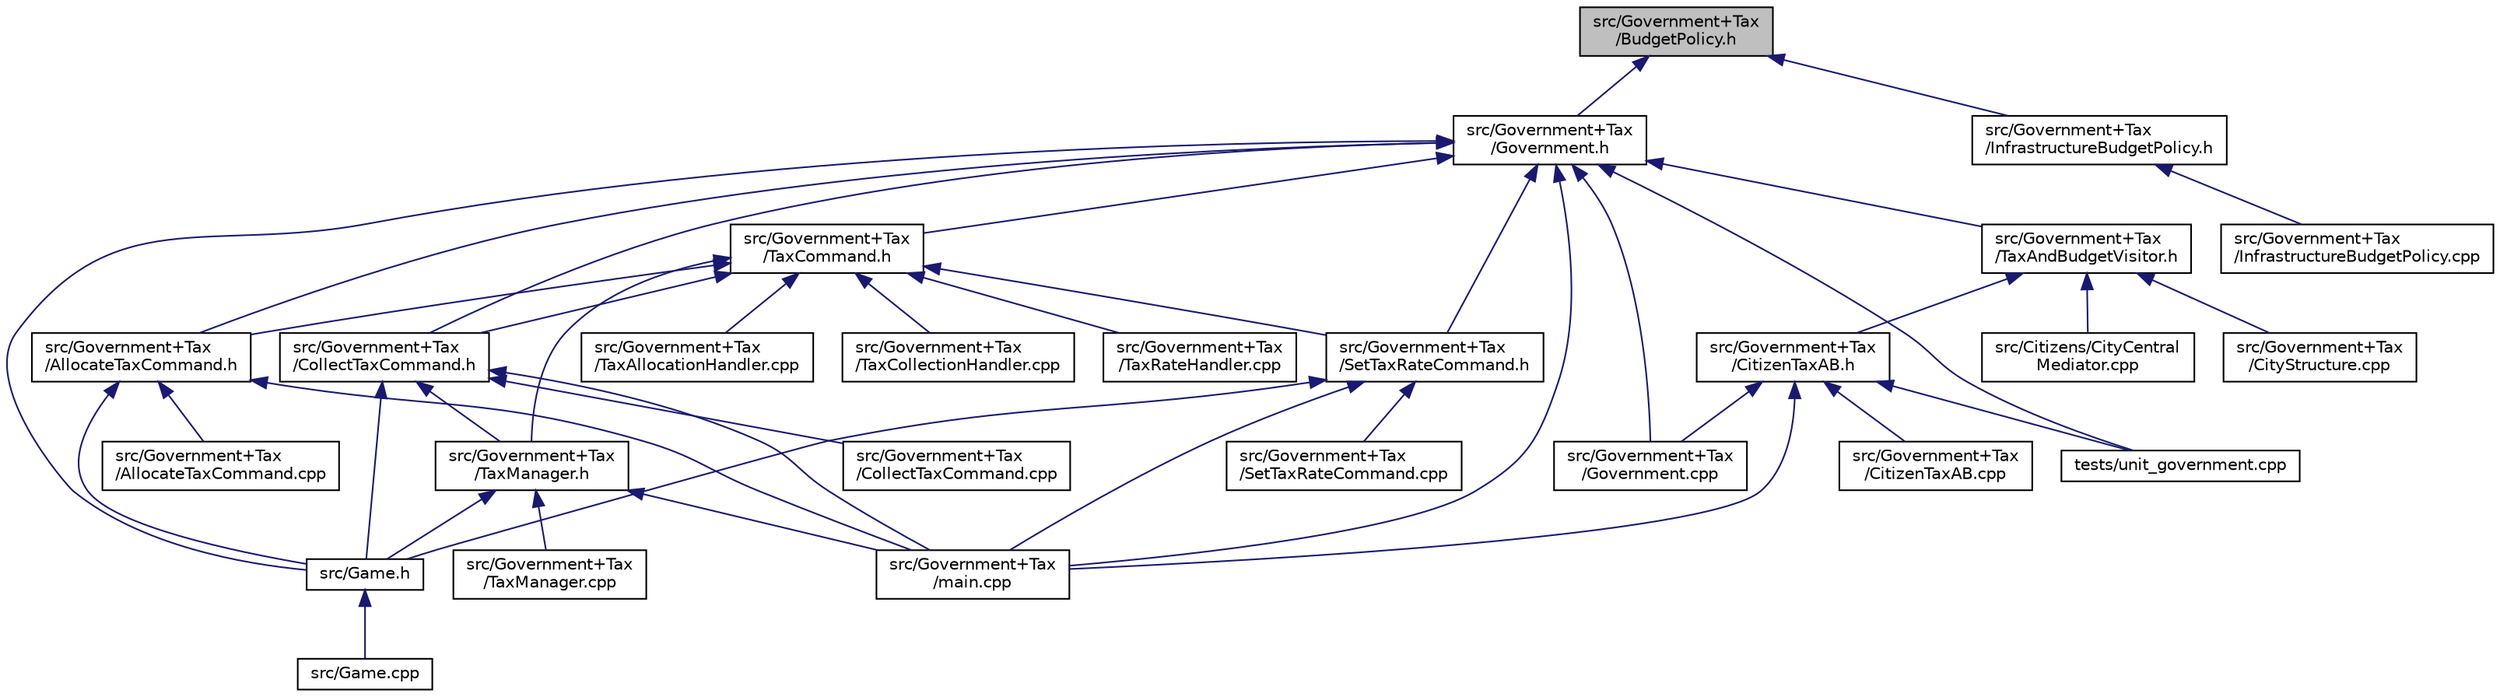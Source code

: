 digraph "src/Government+Tax/BudgetPolicy.h"
{
 // LATEX_PDF_SIZE
  edge [fontname="Helvetica",fontsize="10",labelfontname="Helvetica",labelfontsize="10"];
  node [fontname="Helvetica",fontsize="10",shape=record];
  Node1 [label="src/Government+Tax\l/BudgetPolicy.h",height=0.2,width=0.4,color="black", fillcolor="grey75", style="filled", fontcolor="black",tooltip="Header file for the BudgetPolicy class, defining the base interface for city budget policies."];
  Node1 -> Node2 [dir="back",color="midnightblue",fontsize="10",style="solid"];
  Node2 [label="src/Government+Tax\l/Government.h",height=0.2,width=0.4,color="black", fillcolor="white", style="filled",URL="$Government_8h.html",tooltip="Header file for the Government class, which manages tax collection and budget allocation for cities."];
  Node2 -> Node3 [dir="back",color="midnightblue",fontsize="10",style="solid"];
  Node3 [label="src/Game.h",height=0.2,width=0.4,color="black", fillcolor="white", style="filled",URL="$Game_8h.html",tooltip=" "];
  Node3 -> Node4 [dir="back",color="midnightblue",fontsize="10",style="solid"];
  Node4 [label="src/Game.cpp",height=0.2,width=0.4,color="black", fillcolor="white", style="filled",URL="$Game_8cpp.html",tooltip=" "];
  Node2 -> Node5 [dir="back",color="midnightblue",fontsize="10",style="solid"];
  Node5 [label="src/Government+Tax\l/AllocateTaxCommand.h",height=0.2,width=0.4,color="black", fillcolor="white", style="filled",URL="$AllocateTaxCommand_8h.html",tooltip="Header file for the AllocateTaxCommand class, which allocates tax funds to a specified department."];
  Node5 -> Node3 [dir="back",color="midnightblue",fontsize="10",style="solid"];
  Node5 -> Node6 [dir="back",color="midnightblue",fontsize="10",style="solid"];
  Node6 [label="src/Government+Tax\l/AllocateTaxCommand.cpp",height=0.2,width=0.4,color="black", fillcolor="white", style="filled",URL="$AllocateTaxCommand_8cpp.html",tooltip=" "];
  Node5 -> Node7 [dir="back",color="midnightblue",fontsize="10",style="solid"];
  Node7 [label="src/Government+Tax\l/main.cpp",height=0.2,width=0.4,color="black", fillcolor="white", style="filled",URL="$Government_09Tax_2main_8cpp.html",tooltip=" "];
  Node2 -> Node8 [dir="back",color="midnightblue",fontsize="10",style="solid"];
  Node8 [label="src/Government+Tax\l/CollectTaxCommand.h",height=0.2,width=0.4,color="black", fillcolor="white", style="filled",URL="$CollectTaxCommand_8h.html",tooltip="Header file for the CollectTaxCommand class, which encapsulates the tax collection command."];
  Node8 -> Node3 [dir="back",color="midnightblue",fontsize="10",style="solid"];
  Node8 -> Node9 [dir="back",color="midnightblue",fontsize="10",style="solid"];
  Node9 [label="src/Government+Tax\l/CollectTaxCommand.cpp",height=0.2,width=0.4,color="black", fillcolor="white", style="filled",URL="$CollectTaxCommand_8cpp.html",tooltip=" "];
  Node8 -> Node7 [dir="back",color="midnightblue",fontsize="10",style="solid"];
  Node8 -> Node10 [dir="back",color="midnightblue",fontsize="10",style="solid"];
  Node10 [label="src/Government+Tax\l/TaxManager.h",height=0.2,width=0.4,color="black", fillcolor="white", style="filled",URL="$TaxManager_8h.html",tooltip=" "];
  Node10 -> Node3 [dir="back",color="midnightblue",fontsize="10",style="solid"];
  Node10 -> Node7 [dir="back",color="midnightblue",fontsize="10",style="solid"];
  Node10 -> Node11 [dir="back",color="midnightblue",fontsize="10",style="solid"];
  Node11 [label="src/Government+Tax\l/TaxManager.cpp",height=0.2,width=0.4,color="black", fillcolor="white", style="filled",URL="$TaxManager_8cpp.html",tooltip=" "];
  Node2 -> Node12 [dir="back",color="midnightblue",fontsize="10",style="solid"];
  Node12 [label="src/Government+Tax\l/Government.cpp",height=0.2,width=0.4,color="black", fillcolor="white", style="filled",URL="$Government_8cpp.html",tooltip=" "];
  Node2 -> Node7 [dir="back",color="midnightblue",fontsize="10",style="solid"];
  Node2 -> Node13 [dir="back",color="midnightblue",fontsize="10",style="solid"];
  Node13 [label="src/Government+Tax\l/SetTaxRateCommand.h",height=0.2,width=0.4,color="black", fillcolor="white", style="filled",URL="$SetTaxRateCommand_8h.html",tooltip=" "];
  Node13 -> Node3 [dir="back",color="midnightblue",fontsize="10",style="solid"];
  Node13 -> Node7 [dir="back",color="midnightblue",fontsize="10",style="solid"];
  Node13 -> Node14 [dir="back",color="midnightblue",fontsize="10",style="solid"];
  Node14 [label="src/Government+Tax\l/SetTaxRateCommand.cpp",height=0.2,width=0.4,color="black", fillcolor="white", style="filled",URL="$SetTaxRateCommand_8cpp.html",tooltip=" "];
  Node2 -> Node15 [dir="back",color="midnightblue",fontsize="10",style="solid"];
  Node15 [label="src/Government+Tax\l/TaxAndBudgetVisitor.h",height=0.2,width=0.4,color="black", fillcolor="white", style="filled",URL="$TaxAndBudgetVisitor_8h.html",tooltip=" "];
  Node15 -> Node16 [dir="back",color="midnightblue",fontsize="10",style="solid"];
  Node16 [label="src/Citizens/CityCentral\lMediator.cpp",height=0.2,width=0.4,color="black", fillcolor="white", style="filled",URL="$CityCentralMediator_8cpp.html",tooltip=" "];
  Node15 -> Node17 [dir="back",color="midnightblue",fontsize="10",style="solid"];
  Node17 [label="src/Government+Tax\l/CitizenTaxAB.h",height=0.2,width=0.4,color="black", fillcolor="white", style="filled",URL="$CitizenTaxAB_8h.html",tooltip="Header file for the CitizenTaxAB class, which calculates tax for citizens and buildings."];
  Node17 -> Node18 [dir="back",color="midnightblue",fontsize="10",style="solid"];
  Node18 [label="src/Government+Tax\l/CitizenTaxAB.cpp",height=0.2,width=0.4,color="black", fillcolor="white", style="filled",URL="$CitizenTaxAB_8cpp.html",tooltip=" "];
  Node17 -> Node12 [dir="back",color="midnightblue",fontsize="10",style="solid"];
  Node17 -> Node7 [dir="back",color="midnightblue",fontsize="10",style="solid"];
  Node17 -> Node19 [dir="back",color="midnightblue",fontsize="10",style="solid"];
  Node19 [label="tests/unit_government.cpp",height=0.2,width=0.4,color="black", fillcolor="white", style="filled",URL="$unit__government_8cpp.html",tooltip=" "];
  Node15 -> Node20 [dir="back",color="midnightblue",fontsize="10",style="solid"];
  Node20 [label="src/Government+Tax\l/CityStructure.cpp",height=0.2,width=0.4,color="black", fillcolor="white", style="filled",URL="$CityStructure_8cpp.html",tooltip=" "];
  Node2 -> Node21 [dir="back",color="midnightblue",fontsize="10",style="solid"];
  Node21 [label="src/Government+Tax\l/TaxCommand.h",height=0.2,width=0.4,color="black", fillcolor="white", style="filled",URL="$TaxCommand_8h.html",tooltip=" "];
  Node21 -> Node5 [dir="back",color="midnightblue",fontsize="10",style="solid"];
  Node21 -> Node8 [dir="back",color="midnightblue",fontsize="10",style="solid"];
  Node21 -> Node13 [dir="back",color="midnightblue",fontsize="10",style="solid"];
  Node21 -> Node22 [dir="back",color="midnightblue",fontsize="10",style="solid"];
  Node22 [label="src/Government+Tax\l/TaxAllocationHandler.cpp",height=0.2,width=0.4,color="black", fillcolor="white", style="filled",URL="$TaxAllocationHandler_8cpp.html",tooltip=" "];
  Node21 -> Node23 [dir="back",color="midnightblue",fontsize="10",style="solid"];
  Node23 [label="src/Government+Tax\l/TaxCollectionHandler.cpp",height=0.2,width=0.4,color="black", fillcolor="white", style="filled",URL="$TaxCollectionHandler_8cpp.html",tooltip=" "];
  Node21 -> Node10 [dir="back",color="midnightblue",fontsize="10",style="solid"];
  Node21 -> Node24 [dir="back",color="midnightblue",fontsize="10",style="solid"];
  Node24 [label="src/Government+Tax\l/TaxRateHandler.cpp",height=0.2,width=0.4,color="black", fillcolor="white", style="filled",URL="$TaxRateHandler_8cpp.html",tooltip=" "];
  Node2 -> Node19 [dir="back",color="midnightblue",fontsize="10",style="solid"];
  Node1 -> Node25 [dir="back",color="midnightblue",fontsize="10",style="solid"];
  Node25 [label="src/Government+Tax\l/InfrastructureBudgetPolicy.h",height=0.2,width=0.4,color="black", fillcolor="white", style="filled",URL="$InfrastructureBudgetPolicy_8h.html",tooltip="Header file for the InfrastructureBudgetPolicy class, which allocates funds for infrastructure projec..."];
  Node25 -> Node26 [dir="back",color="midnightblue",fontsize="10",style="solid"];
  Node26 [label="src/Government+Tax\l/InfrastructureBudgetPolicy.cpp",height=0.2,width=0.4,color="black", fillcolor="white", style="filled",URL="$InfrastructureBudgetPolicy_8cpp.html",tooltip=" "];
}
